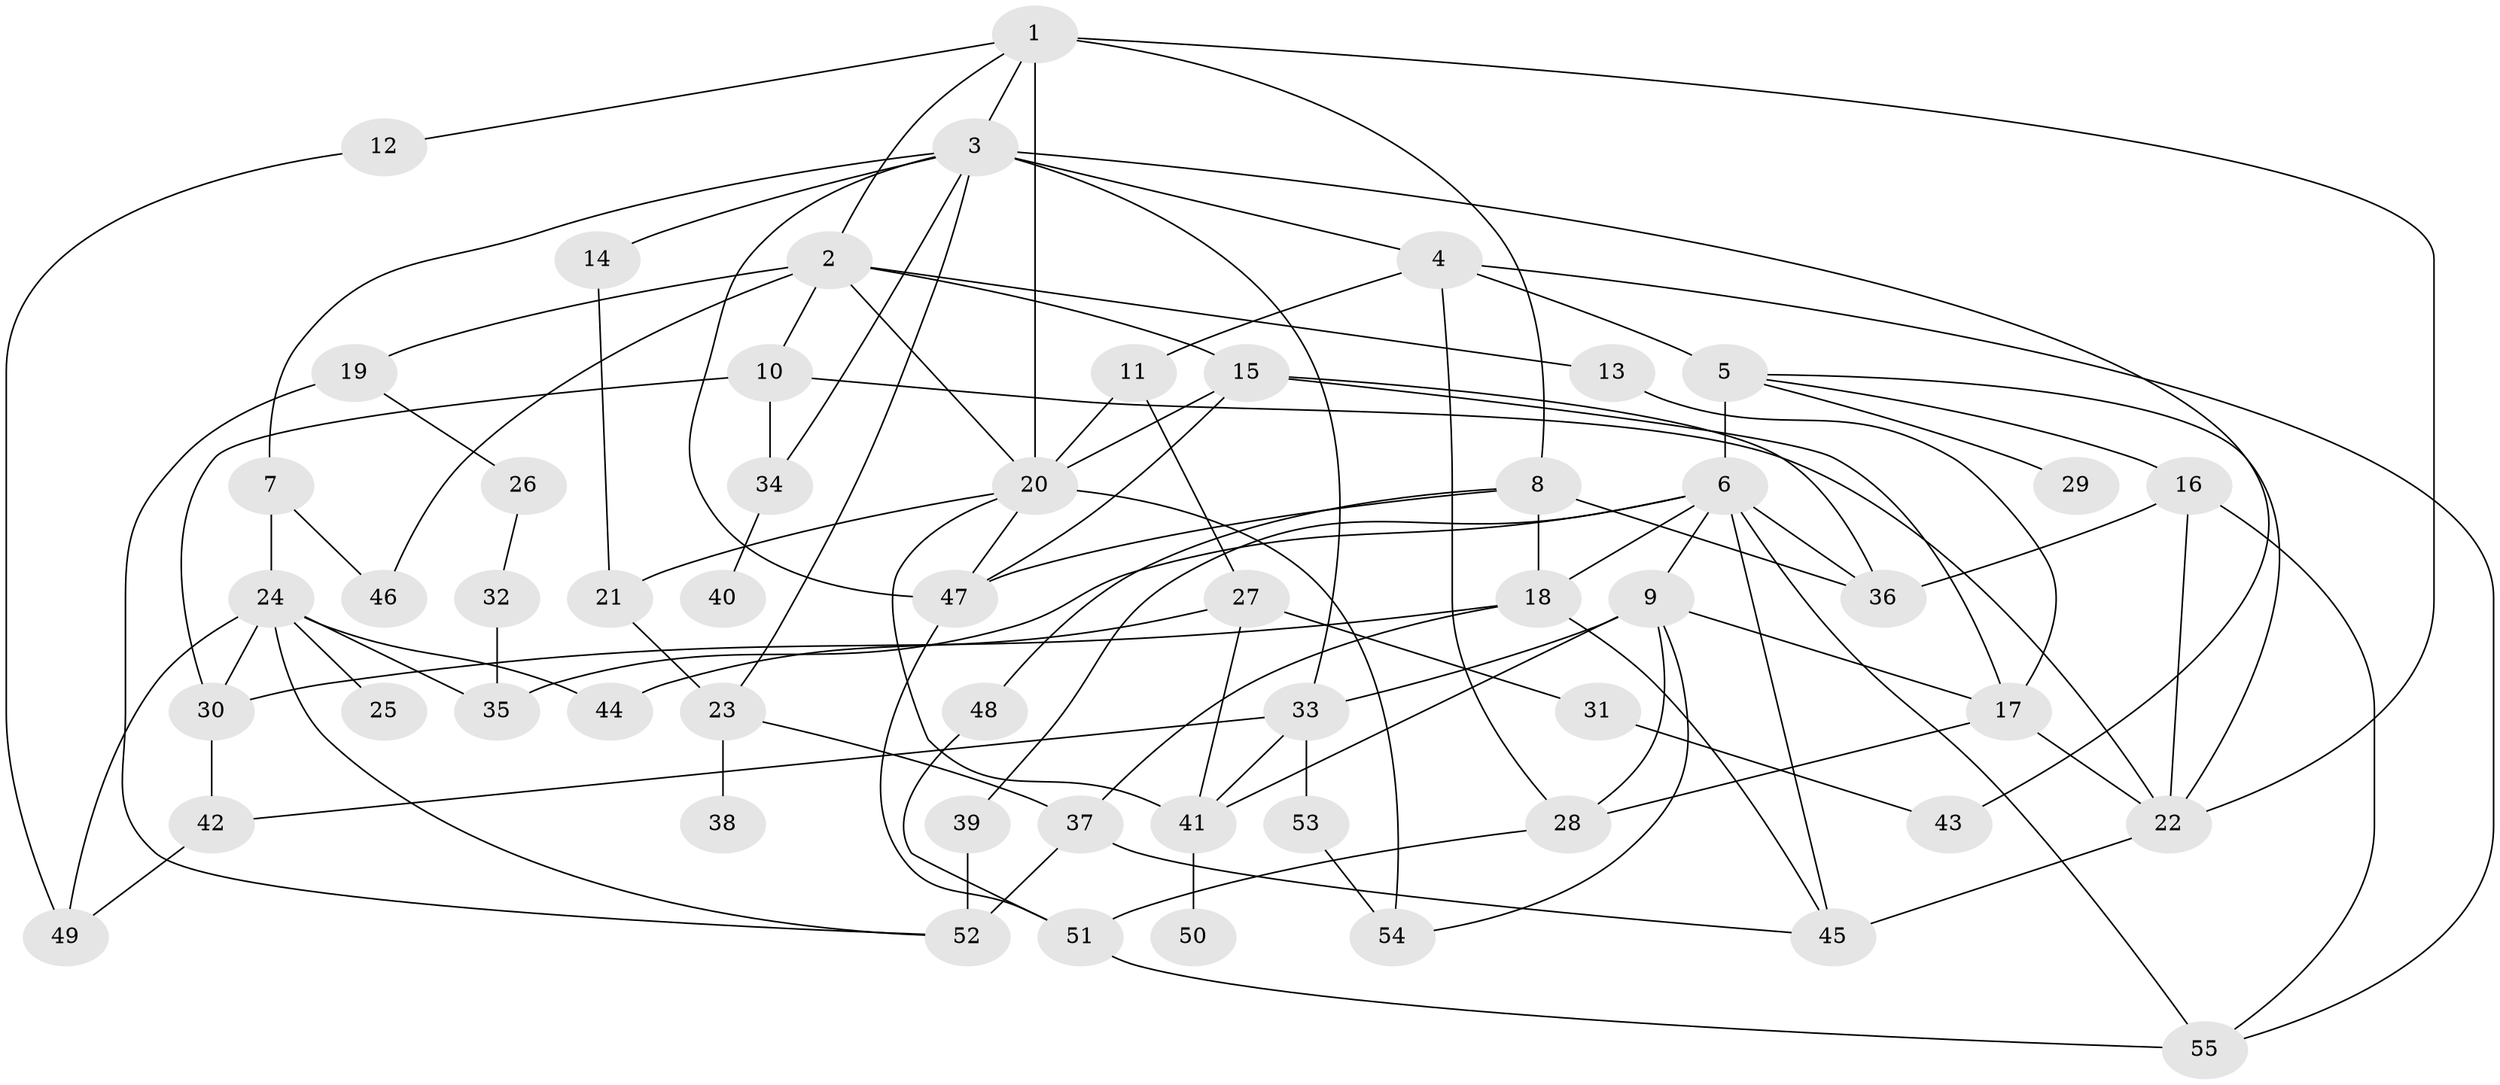 // original degree distribution, {7: 0.021897810218978103, 9: 0.0072992700729927005, 6: 0.014598540145985401, 10: 0.0072992700729927005, 3: 0.20437956204379562, 4: 0.17518248175182483, 5: 0.06569343065693431, 2: 0.24817518248175183, 1: 0.25547445255474455}
// Generated by graph-tools (version 1.1) at 2025/49/03/04/25 22:49:14]
// undirected, 55 vertices, 103 edges
graph export_dot {
  node [color=gray90,style=filled];
  1;
  2;
  3;
  4;
  5;
  6;
  7;
  8;
  9;
  10;
  11;
  12;
  13;
  14;
  15;
  16;
  17;
  18;
  19;
  20;
  21;
  22;
  23;
  24;
  25;
  26;
  27;
  28;
  29;
  30;
  31;
  32;
  33;
  34;
  35;
  36;
  37;
  38;
  39;
  40;
  41;
  42;
  43;
  44;
  45;
  46;
  47;
  48;
  49;
  50;
  51;
  52;
  53;
  54;
  55;
  1 -- 2 [weight=1.0];
  1 -- 3 [weight=1.0];
  1 -- 8 [weight=1.0];
  1 -- 12 [weight=1.0];
  1 -- 20 [weight=1.0];
  1 -- 22 [weight=1.0];
  2 -- 10 [weight=1.0];
  2 -- 13 [weight=1.0];
  2 -- 15 [weight=1.0];
  2 -- 19 [weight=1.0];
  2 -- 20 [weight=1.0];
  2 -- 46 [weight=1.0];
  3 -- 4 [weight=1.0];
  3 -- 7 [weight=1.0];
  3 -- 14 [weight=1.0];
  3 -- 23 [weight=1.0];
  3 -- 33 [weight=1.0];
  3 -- 34 [weight=1.0];
  3 -- 43 [weight=1.0];
  3 -- 47 [weight=1.0];
  4 -- 5 [weight=1.0];
  4 -- 11 [weight=1.0];
  4 -- 28 [weight=1.0];
  4 -- 55 [weight=1.0];
  5 -- 6 [weight=4.0];
  5 -- 16 [weight=1.0];
  5 -- 22 [weight=1.0];
  5 -- 29 [weight=1.0];
  6 -- 9 [weight=1.0];
  6 -- 18 [weight=1.0];
  6 -- 35 [weight=1.0];
  6 -- 36 [weight=1.0];
  6 -- 39 [weight=1.0];
  6 -- 45 [weight=1.0];
  6 -- 55 [weight=1.0];
  7 -- 24 [weight=2.0];
  7 -- 46 [weight=1.0];
  8 -- 18 [weight=1.0];
  8 -- 36 [weight=1.0];
  8 -- 47 [weight=1.0];
  8 -- 48 [weight=1.0];
  9 -- 17 [weight=1.0];
  9 -- 28 [weight=1.0];
  9 -- 33 [weight=1.0];
  9 -- 41 [weight=1.0];
  9 -- 54 [weight=1.0];
  10 -- 22 [weight=1.0];
  10 -- 30 [weight=1.0];
  10 -- 34 [weight=1.0];
  11 -- 20 [weight=1.0];
  11 -- 27 [weight=1.0];
  12 -- 49 [weight=1.0];
  13 -- 17 [weight=1.0];
  14 -- 21 [weight=1.0];
  15 -- 17 [weight=1.0];
  15 -- 20 [weight=1.0];
  15 -- 36 [weight=1.0];
  15 -- 47 [weight=1.0];
  16 -- 22 [weight=1.0];
  16 -- 36 [weight=1.0];
  16 -- 55 [weight=1.0];
  17 -- 22 [weight=1.0];
  17 -- 28 [weight=1.0];
  18 -- 30 [weight=2.0];
  18 -- 37 [weight=1.0];
  18 -- 45 [weight=1.0];
  19 -- 26 [weight=1.0];
  19 -- 52 [weight=1.0];
  20 -- 21 [weight=1.0];
  20 -- 41 [weight=1.0];
  20 -- 47 [weight=1.0];
  20 -- 54 [weight=1.0];
  21 -- 23 [weight=2.0];
  22 -- 45 [weight=1.0];
  23 -- 37 [weight=1.0];
  23 -- 38 [weight=2.0];
  24 -- 25 [weight=1.0];
  24 -- 30 [weight=1.0];
  24 -- 35 [weight=1.0];
  24 -- 44 [weight=1.0];
  24 -- 49 [weight=1.0];
  24 -- 52 [weight=1.0];
  26 -- 32 [weight=1.0];
  27 -- 31 [weight=1.0];
  27 -- 41 [weight=2.0];
  27 -- 44 [weight=1.0];
  28 -- 51 [weight=1.0];
  30 -- 42 [weight=1.0];
  31 -- 43 [weight=1.0];
  32 -- 35 [weight=1.0];
  33 -- 41 [weight=1.0];
  33 -- 42 [weight=1.0];
  33 -- 53 [weight=1.0];
  34 -- 40 [weight=1.0];
  37 -- 45 [weight=1.0];
  37 -- 52 [weight=1.0];
  39 -- 52 [weight=2.0];
  41 -- 50 [weight=2.0];
  42 -- 49 [weight=1.0];
  47 -- 51 [weight=1.0];
  48 -- 51 [weight=1.0];
  51 -- 55 [weight=1.0];
  53 -- 54 [weight=1.0];
}

